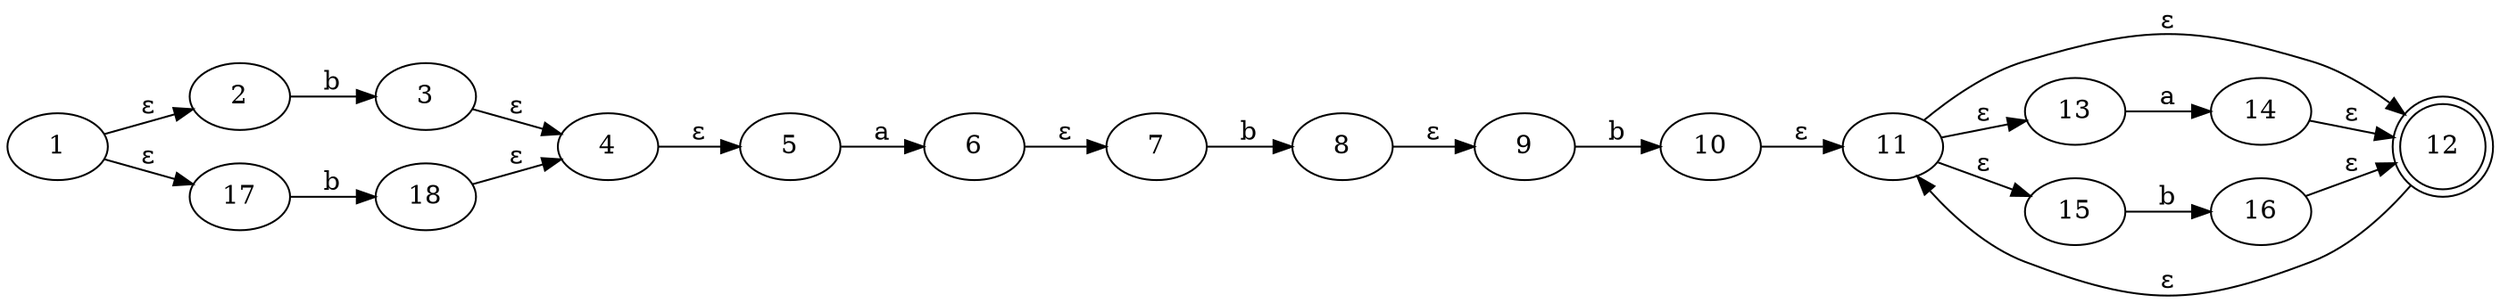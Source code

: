 digraph "(b|b).a.b.b.(a|b)*NFA" {
	rankdir=LR
	1 [label=1]
	1 -> 2 [label="ε"]
	1 -> 17 [label="ε"]
	2 [label=2]
	2 -> 3 [label=b]
	3 [label=3]
	3 -> 4 [label="ε"]
	4 [label=4]
	4 -> 5 [label="ε"]
	5 [label=5]
	5 -> 6 [label=a]
	6 [label=6]
	6 -> 7 [label="ε"]
	7 [label=7]
	7 -> 8 [label=b]
	8 [label=8]
	8 -> 9 [label="ε"]
	9 [label=9]
	9 -> 10 [label=b]
	10 [label=10]
	10 -> 11 [label="ε"]
	11 [label=11]
	11 -> 12 [label="ε"]
	11 -> 13 [label="ε"]
	11 -> 15 [label="ε"]
	12 [label=12 shape=doublecircle]
	12 -> 11 [label="ε"]
	13 [label=13]
	13 -> 14 [label=a]
	14 [label=14]
	14 -> 12 [label="ε"]
	15 [label=15]
	15 -> 16 [label=b]
	16 [label=16]
	16 -> 12 [label="ε"]
	17 [label=17]
	17 -> 18 [label=b]
	18 [label=18]
	18 -> 4 [label="ε"]
}
